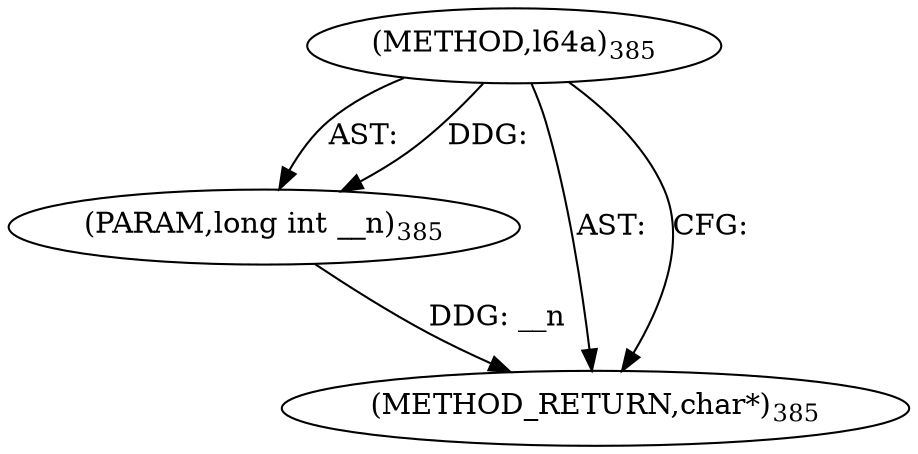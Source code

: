 digraph "l64a" {  
"45368" [label = <(METHOD,l64a)<SUB>385</SUB>> ]
"45369" [label = <(PARAM,long int __n)<SUB>385</SUB>> ]
"45370" [label = <(METHOD_RETURN,char*)<SUB>385</SUB>> ]
  "45368" -> "45369"  [ label = "AST: "] 
  "45368" -> "45370"  [ label = "AST: "] 
  "45368" -> "45370"  [ label = "CFG: "] 
  "45369" -> "45370"  [ label = "DDG: __n"] 
  "45368" -> "45369"  [ label = "DDG: "] 
}
